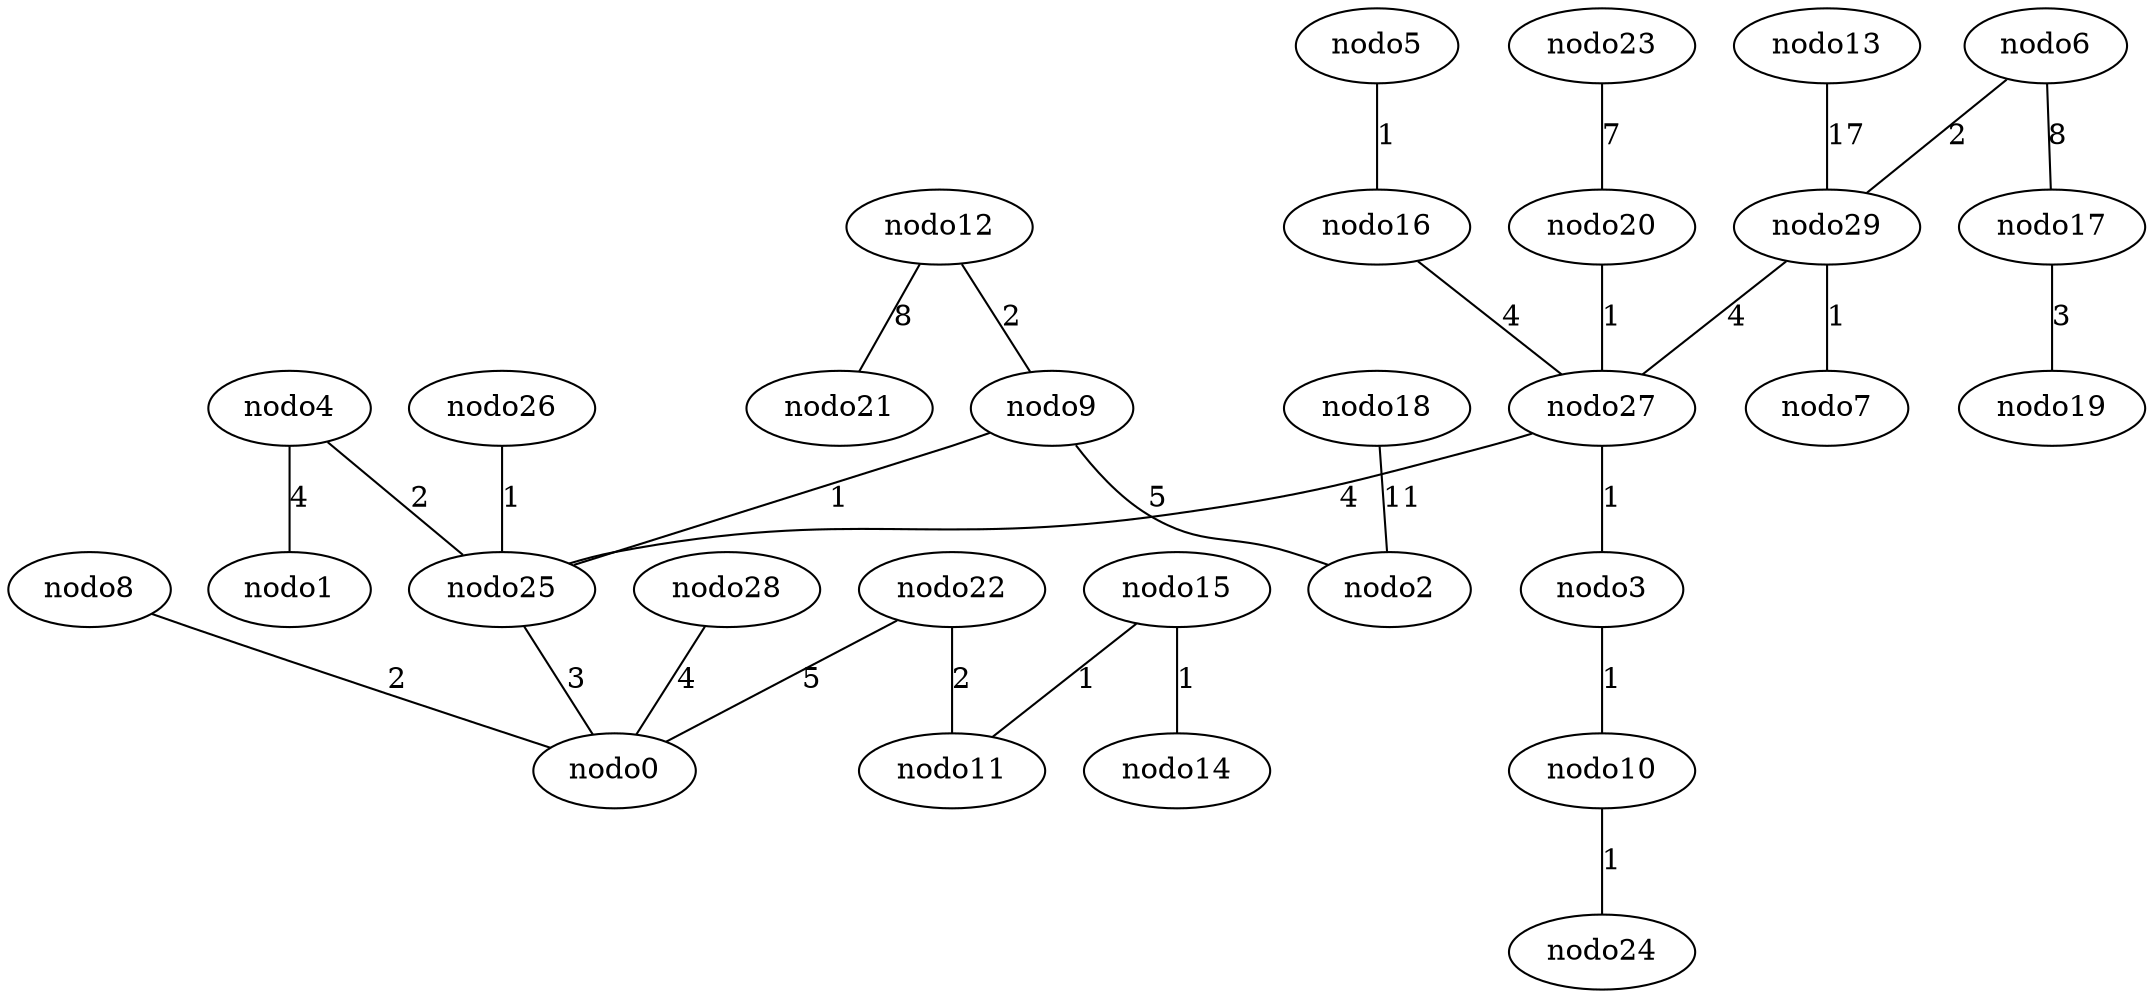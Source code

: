 graph X {
 0 [label="nodo0"];
 1 [label="nodo1"];
 2 [label="nodo2"];
 3 [label="nodo3"];
 4 [label="nodo4"];
 5 [label="nodo5"];
 6 [label="nodo6"];
 7 [label="nodo7"];
 8 [label="nodo8"];
 9 [label="nodo9"];
 10 [label="nodo10"];
 11 [label="nodo11"];
 12 [label="nodo12"];
 13 [label="nodo13"];
 14 [label="nodo14"];
 15 [label="nodo15"];
 16 [label="nodo16"];
 17 [label="nodo17"];
 18 [label="nodo18"];
 19 [label="nodo19"];
 20 [label="nodo20"];
 21 [label="nodo21"];
 22 [label="nodo22"];
 23 [label="nodo23"];
 24 [label="nodo24"];
 25 [label="nodo25"];
 26 [label="nodo26"];
 27 [label="nodo27"];
 28 [label="nodo28"];
 29 [label="nodo29"];
  8 -- 0  [label="2"];
  25 -- 0  [label="3"];
  9 -- 25  [label="1"];
  26 -- 25  [label="1"];
  12 -- 9  [label="2"];
  4 -- 25  [label="2"];
  28 -- 0  [label="4"];
  4 -- 1  [label="4"];
  27 -- 25  [label="4"];
  20 -- 27  [label="1"];
  27 -- 3  [label="1"];
  3 -- 10  [label="1"];
  10 -- 24  [label="1"];
  16 -- 27  [label="4"];
  5 -- 16  [label="1"];
  29 -- 27  [label="4"];
  29 -- 7  [label="1"];
  6 -- 29  [label="2"];
  22 -- 0  [label="5"];
  22 -- 11  [label="2"];
  15 -- 11  [label="1"];
  15 -- 14  [label="1"];
  9 -- 2  [label="5"];
  23 -- 20  [label="7"];
  12 -- 21  [label="8"];
  6 -- 17  [label="8"];
  17 -- 19  [label="3"];
  18 -- 2  [label="11"];
  13 -- 29  [label="17"];
}
